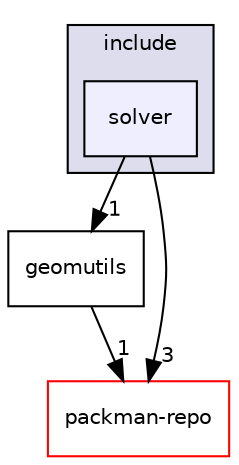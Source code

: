 digraph "solver" {
  compound=true
  node [ fontsize="10", fontname="Helvetica"];
  edge [ labelfontsize="10", labelfontname="Helvetica"];
  subgraph clusterdir_29360d1ece32a6e2128493c81edcca5c {
    graph [ bgcolor="#ddddee", pencolor="black", label="include" fontname="Helvetica", fontsize="10", URL="dir_29360d1ece32a6e2128493c81edcca5c.html"]
  dir_89b785846cead055efda5878aa12a5b9 [shape=box, label="solver", style="filled", fillcolor="#eeeeff", pencolor="black", URL="dir_89b785846cead055efda5878aa12a5b9.html"];
  }
  dir_6dba4e3f54cc33198b3d5fb6aebbf887 [shape=box label="geomutils" URL="dir_6dba4e3f54cc33198b3d5fb6aebbf887.html"];
  dir_0bc3c1d51e6c63f2207574e46b83fb8f [shape=box label="packman-repo" fillcolor="white" style="filled" color="red" URL="dir_0bc3c1d51e6c63f2207574e46b83fb8f.html"];
  dir_6dba4e3f54cc33198b3d5fb6aebbf887->dir_0bc3c1d51e6c63f2207574e46b83fb8f [headlabel="1", labeldistance=1.5 headhref="dir_000001_000003.html"];
  dir_89b785846cead055efda5878aa12a5b9->dir_6dba4e3f54cc33198b3d5fb6aebbf887 [headlabel="1", labeldistance=1.5 headhref="dir_000019_000001.html"];
  dir_89b785846cead055efda5878aa12a5b9->dir_0bc3c1d51e6c63f2207574e46b83fb8f [headlabel="3", labeldistance=1.5 headhref="dir_000019_000003.html"];
}

